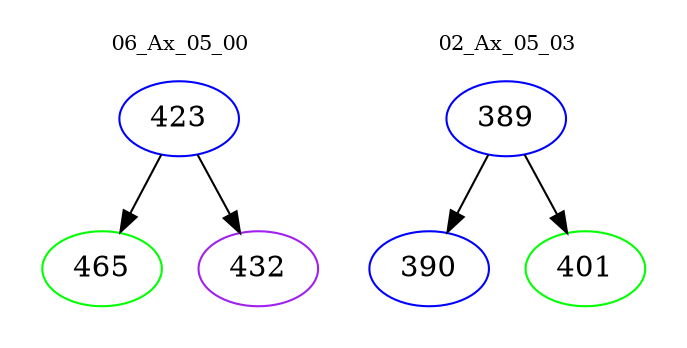 digraph{
subgraph cluster_0 {
color = white
label = "06_Ax_05_00";
fontsize=10;
T0_423 [label="423", color="blue"]
T0_423 -> T0_465 [color="black"]
T0_465 [label="465", color="green"]
T0_423 -> T0_432 [color="black"]
T0_432 [label="432", color="purple"]
}
subgraph cluster_1 {
color = white
label = "02_Ax_05_03";
fontsize=10;
T1_389 [label="389", color="blue"]
T1_389 -> T1_390 [color="black"]
T1_390 [label="390", color="blue"]
T1_389 -> T1_401 [color="black"]
T1_401 [label="401", color="green"]
}
}
